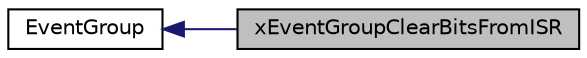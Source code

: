 digraph "xEventGroupClearBitsFromISR"
{
  edge [fontname="Helvetica",fontsize="10",labelfontname="Helvetica",labelfontsize="10"];
  node [fontname="Helvetica",fontsize="10",shape=record];
  rankdir=LR;
  Node0 [label="xEventGroupClearBitsFromISR",height=0.2,width=0.4,color="black", fillcolor="grey75", style="filled" fontcolor="black"];
  Node1 [label="EventGroup",height=0.2,width=0.4,color="black", fillcolor="white", style="filled",URL="$dc/d84/group__EventGroup.html"];
  Node1->Node0 [shape=plaintext, color="midnightblue", dir="back", style="solid"];
}
